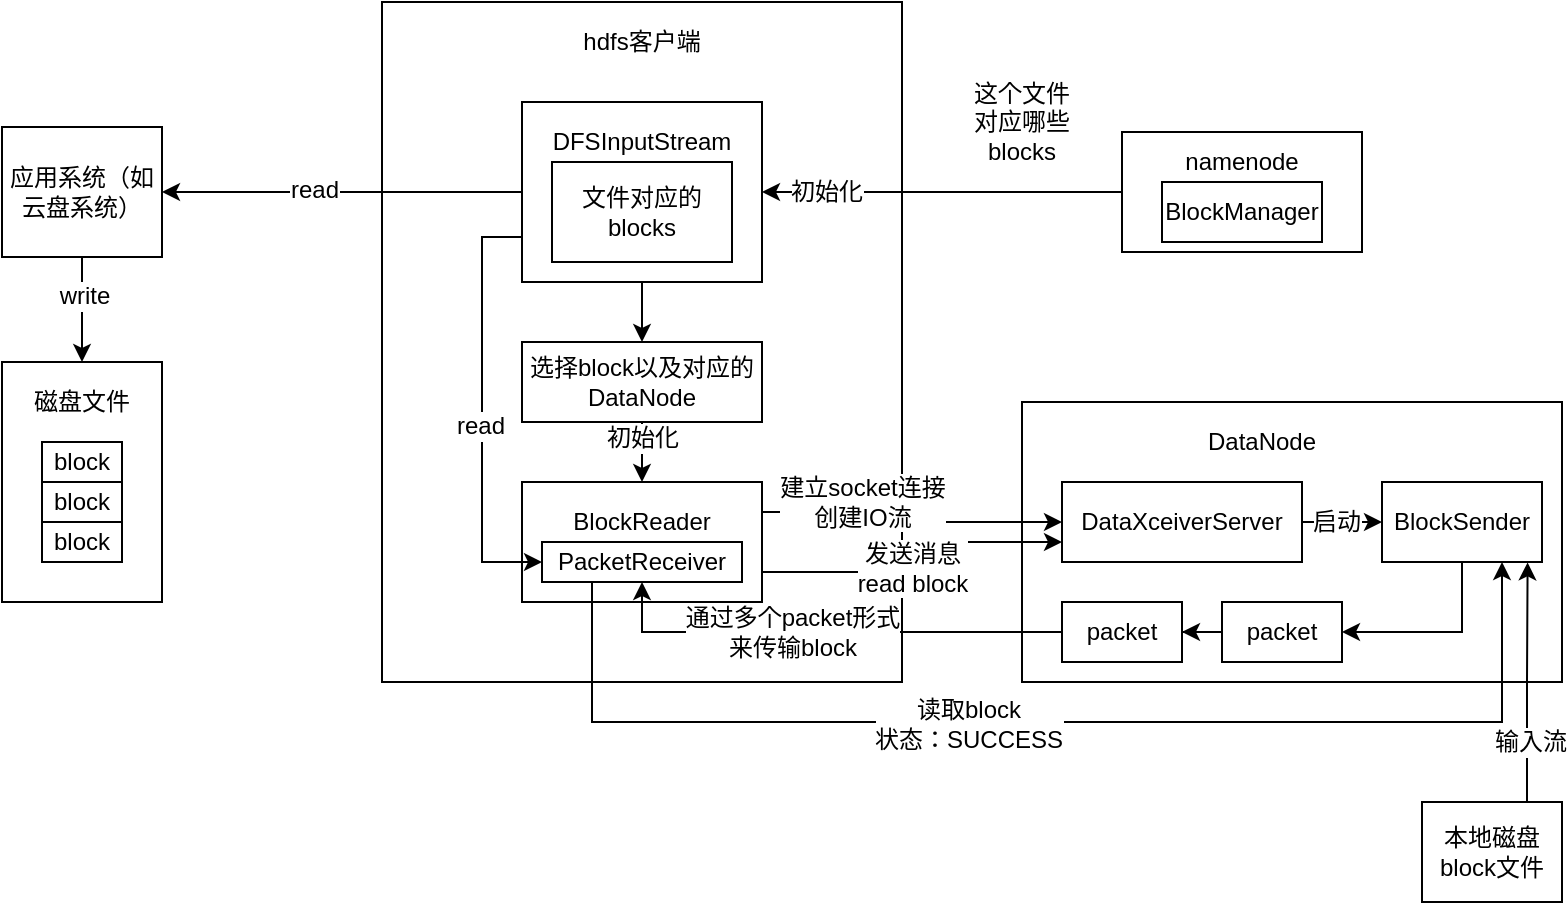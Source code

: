 <mxfile version="12.5.5" type="github">
  <diagram id="ZD6iDLEAlcpxwZYoUndJ" name="第 1 页">
    <mxGraphModel dx="1038" dy="548" grid="1" gridSize="10" guides="1" tooltips="1" connect="1" arrows="1" fold="1" page="1" pageScale="1" pageWidth="827" pageHeight="1169" math="0" shadow="0">
      <root>
        <mxCell id="0"/>
        <mxCell id="1" parent="0"/>
        <mxCell id="HsdTkdyJSHu2GWfG8qsn-1" value="" style="rounded=0;whiteSpace=wrap;html=1;" vertex="1" parent="1">
          <mxGeometry x="210" y="130" width="260" height="340" as="geometry"/>
        </mxCell>
        <mxCell id="HsdTkdyJSHu2GWfG8qsn-2" value="hdfs客户端" style="text;html=1;strokeColor=none;fillColor=none;align=center;verticalAlign=middle;whiteSpace=wrap;rounded=0;" vertex="1" parent="1">
          <mxGeometry x="300" y="140" width="80" height="20" as="geometry"/>
        </mxCell>
        <mxCell id="HsdTkdyJSHu2GWfG8qsn-11" style="edgeStyle=orthogonalEdgeStyle;rounded=0;orthogonalLoop=1;jettySize=auto;html=1;entryX=1;entryY=0.5;entryDx=0;entryDy=0;" edge="1" parent="1" source="HsdTkdyJSHu2GWfG8qsn-3" target="HsdTkdyJSHu2GWfG8qsn-8">
          <mxGeometry relative="1" as="geometry"/>
        </mxCell>
        <mxCell id="HsdTkdyJSHu2GWfG8qsn-12" value="read" style="text;html=1;align=center;verticalAlign=middle;resizable=0;points=[];labelBackgroundColor=#ffffff;" vertex="1" connectable="0" parent="HsdTkdyJSHu2GWfG8qsn-11">
          <mxGeometry x="0.158" y="-1" relative="1" as="geometry">
            <mxPoint as="offset"/>
          </mxGeometry>
        </mxCell>
        <mxCell id="HsdTkdyJSHu2GWfG8qsn-28" style="edgeStyle=orthogonalEdgeStyle;rounded=0;orthogonalLoop=1;jettySize=auto;html=1;entryX=0.5;entryY=0;entryDx=0;entryDy=0;" edge="1" parent="1" source="HsdTkdyJSHu2GWfG8qsn-3" target="HsdTkdyJSHu2GWfG8qsn-27">
          <mxGeometry relative="1" as="geometry"/>
        </mxCell>
        <mxCell id="HsdTkdyJSHu2GWfG8qsn-3" value="" style="rounded=0;whiteSpace=wrap;html=1;" vertex="1" parent="1">
          <mxGeometry x="280" y="180" width="120" height="90" as="geometry"/>
        </mxCell>
        <mxCell id="HsdTkdyJSHu2GWfG8qsn-4" value="DFSInputStream" style="text;html=1;strokeColor=none;fillColor=none;align=center;verticalAlign=middle;whiteSpace=wrap;rounded=0;" vertex="1" parent="1">
          <mxGeometry x="320" y="190" width="40" height="20" as="geometry"/>
        </mxCell>
        <mxCell id="HsdTkdyJSHu2GWfG8qsn-5" value="文件对应的blocks" style="rounded=0;whiteSpace=wrap;html=1;" vertex="1" parent="1">
          <mxGeometry x="295" y="210" width="90" height="50" as="geometry"/>
        </mxCell>
        <mxCell id="HsdTkdyJSHu2GWfG8qsn-19" style="edgeStyle=orthogonalEdgeStyle;rounded=0;orthogonalLoop=1;jettySize=auto;html=1;entryX=0.5;entryY=0;entryDx=0;entryDy=0;" edge="1" parent="1" source="HsdTkdyJSHu2GWfG8qsn-8" target="HsdTkdyJSHu2GWfG8qsn-13">
          <mxGeometry relative="1" as="geometry"/>
        </mxCell>
        <mxCell id="HsdTkdyJSHu2GWfG8qsn-20" value="write" style="text;html=1;align=center;verticalAlign=middle;resizable=0;points=[];labelBackgroundColor=#ffffff;" vertex="1" connectable="0" parent="HsdTkdyJSHu2GWfG8qsn-19">
          <mxGeometry x="-0.248" y="1" relative="1" as="geometry">
            <mxPoint as="offset"/>
          </mxGeometry>
        </mxCell>
        <mxCell id="HsdTkdyJSHu2GWfG8qsn-8" value="应用系统（如云盘系统）" style="rounded=0;whiteSpace=wrap;html=1;" vertex="1" parent="1">
          <mxGeometry x="20" y="192.5" width="80" height="65" as="geometry"/>
        </mxCell>
        <mxCell id="HsdTkdyJSHu2GWfG8qsn-13" value="" style="rounded=0;whiteSpace=wrap;html=1;" vertex="1" parent="1">
          <mxGeometry x="20" y="310" width="80" height="120" as="geometry"/>
        </mxCell>
        <mxCell id="HsdTkdyJSHu2GWfG8qsn-14" value="磁盘文件" style="text;html=1;strokeColor=none;fillColor=none;align=center;verticalAlign=middle;whiteSpace=wrap;rounded=0;" vertex="1" parent="1">
          <mxGeometry x="35" y="320" width="50" height="20" as="geometry"/>
        </mxCell>
        <mxCell id="HsdTkdyJSHu2GWfG8qsn-15" value="block" style="rounded=0;whiteSpace=wrap;html=1;" vertex="1" parent="1">
          <mxGeometry x="40" y="350" width="40" height="20" as="geometry"/>
        </mxCell>
        <mxCell id="HsdTkdyJSHu2GWfG8qsn-16" value="block" style="rounded=0;whiteSpace=wrap;html=1;" vertex="1" parent="1">
          <mxGeometry x="40" y="370" width="40" height="20" as="geometry"/>
        </mxCell>
        <mxCell id="HsdTkdyJSHu2GWfG8qsn-17" value="block" style="rounded=0;whiteSpace=wrap;html=1;" vertex="1" parent="1">
          <mxGeometry x="40" y="390" width="40" height="20" as="geometry"/>
        </mxCell>
        <mxCell id="HsdTkdyJSHu2GWfG8qsn-24" style="edgeStyle=orthogonalEdgeStyle;rounded=0;orthogonalLoop=1;jettySize=auto;html=1;entryX=1;entryY=0.5;entryDx=0;entryDy=0;" edge="1" parent="1" source="HsdTkdyJSHu2GWfG8qsn-21" target="HsdTkdyJSHu2GWfG8qsn-3">
          <mxGeometry relative="1" as="geometry"/>
        </mxCell>
        <mxCell id="HsdTkdyJSHu2GWfG8qsn-25" value="初始化" style="text;html=1;align=center;verticalAlign=middle;resizable=0;points=[];labelBackgroundColor=#ffffff;" vertex="1" connectable="0" parent="HsdTkdyJSHu2GWfG8qsn-24">
          <mxGeometry x="0.651" relative="1" as="geometry">
            <mxPoint as="offset"/>
          </mxGeometry>
        </mxCell>
        <mxCell id="HsdTkdyJSHu2GWfG8qsn-21" value="" style="rounded=0;whiteSpace=wrap;html=1;" vertex="1" parent="1">
          <mxGeometry x="580" y="195" width="120" height="60" as="geometry"/>
        </mxCell>
        <mxCell id="HsdTkdyJSHu2GWfG8qsn-22" value="namenode" style="text;html=1;strokeColor=none;fillColor=none;align=center;verticalAlign=middle;whiteSpace=wrap;rounded=0;" vertex="1" parent="1">
          <mxGeometry x="620" y="200" width="40" height="20" as="geometry"/>
        </mxCell>
        <mxCell id="HsdTkdyJSHu2GWfG8qsn-23" value="BlockManager" style="rounded=0;whiteSpace=wrap;html=1;" vertex="1" parent="1">
          <mxGeometry x="600" y="220" width="80" height="30" as="geometry"/>
        </mxCell>
        <mxCell id="HsdTkdyJSHu2GWfG8qsn-26" value="这个文件对应哪些blocks" style="text;html=1;strokeColor=none;fillColor=none;align=center;verticalAlign=middle;whiteSpace=wrap;rounded=0;" vertex="1" parent="1">
          <mxGeometry x="500" y="180" width="60" height="20" as="geometry"/>
        </mxCell>
        <mxCell id="HsdTkdyJSHu2GWfG8qsn-34" style="edgeStyle=orthogonalEdgeStyle;rounded=0;orthogonalLoop=1;jettySize=auto;html=1;entryX=0.5;entryY=0;entryDx=0;entryDy=0;" edge="1" parent="1" source="HsdTkdyJSHu2GWfG8qsn-27" target="HsdTkdyJSHu2GWfG8qsn-29">
          <mxGeometry relative="1" as="geometry"/>
        </mxCell>
        <mxCell id="HsdTkdyJSHu2GWfG8qsn-35" value="初始化" style="text;html=1;align=center;verticalAlign=middle;resizable=0;points=[];labelBackgroundColor=#ffffff;" vertex="1" connectable="0" parent="HsdTkdyJSHu2GWfG8qsn-34">
          <mxGeometry x="-0.702" relative="1" as="geometry">
            <mxPoint as="offset"/>
          </mxGeometry>
        </mxCell>
        <mxCell id="HsdTkdyJSHu2GWfG8qsn-27" value="选择block以及对应的DataNode" style="rounded=0;whiteSpace=wrap;html=1;" vertex="1" parent="1">
          <mxGeometry x="280" y="300" width="120" height="40" as="geometry"/>
        </mxCell>
        <mxCell id="HsdTkdyJSHu2GWfG8qsn-29" value="" style="rounded=0;whiteSpace=wrap;html=1;" vertex="1" parent="1">
          <mxGeometry x="280" y="370" width="120" height="60" as="geometry"/>
        </mxCell>
        <mxCell id="HsdTkdyJSHu2GWfG8qsn-30" value="BlockReader" style="text;html=1;strokeColor=none;fillColor=none;align=center;verticalAlign=middle;whiteSpace=wrap;rounded=0;" vertex="1" parent="1">
          <mxGeometry x="320" y="380" width="40" height="20" as="geometry"/>
        </mxCell>
        <mxCell id="HsdTkdyJSHu2GWfG8qsn-31" value="PacketReceiver" style="rounded=0;whiteSpace=wrap;html=1;" vertex="1" parent="1">
          <mxGeometry x="290" y="400" width="100" height="20" as="geometry"/>
        </mxCell>
        <mxCell id="HsdTkdyJSHu2GWfG8qsn-32" style="edgeStyle=orthogonalEdgeStyle;rounded=0;orthogonalLoop=1;jettySize=auto;html=1;exitX=0;exitY=0.75;exitDx=0;exitDy=0;entryX=0;entryY=0.5;entryDx=0;entryDy=0;" edge="1" parent="1" source="HsdTkdyJSHu2GWfG8qsn-3" target="HsdTkdyJSHu2GWfG8qsn-31">
          <mxGeometry relative="1" as="geometry"/>
        </mxCell>
        <mxCell id="HsdTkdyJSHu2GWfG8qsn-33" value="read" style="text;html=1;align=center;verticalAlign=middle;resizable=0;points=[];labelBackgroundColor=#ffffff;" vertex="1" connectable="0" parent="HsdTkdyJSHu2GWfG8qsn-32">
          <mxGeometry x="0.074" y="-1" relative="1" as="geometry">
            <mxPoint as="offset"/>
          </mxGeometry>
        </mxCell>
        <mxCell id="HsdTkdyJSHu2GWfG8qsn-36" value="" style="rounded=0;whiteSpace=wrap;html=1;" vertex="1" parent="1">
          <mxGeometry x="530" y="330" width="270" height="140" as="geometry"/>
        </mxCell>
        <mxCell id="HsdTkdyJSHu2GWfG8qsn-37" value="DataNode" style="text;html=1;strokeColor=none;fillColor=none;align=center;verticalAlign=middle;whiteSpace=wrap;rounded=0;" vertex="1" parent="1">
          <mxGeometry x="630" y="340" width="40" height="20" as="geometry"/>
        </mxCell>
        <mxCell id="HsdTkdyJSHu2GWfG8qsn-52" style="edgeStyle=orthogonalEdgeStyle;rounded=0;orthogonalLoop=1;jettySize=auto;html=1;exitX=1;exitY=0.5;exitDx=0;exitDy=0;" edge="1" parent="1" source="HsdTkdyJSHu2GWfG8qsn-40" target="HsdTkdyJSHu2GWfG8qsn-43">
          <mxGeometry relative="1" as="geometry"/>
        </mxCell>
        <mxCell id="HsdTkdyJSHu2GWfG8qsn-53" value="启动" style="text;html=1;align=center;verticalAlign=middle;resizable=0;points=[];labelBackgroundColor=#ffffff;" vertex="1" connectable="0" parent="HsdTkdyJSHu2GWfG8qsn-52">
          <mxGeometry x="-0.156" relative="1" as="geometry">
            <mxPoint as="offset"/>
          </mxGeometry>
        </mxCell>
        <mxCell id="HsdTkdyJSHu2GWfG8qsn-40" value="DataXceiverServer" style="rounded=0;whiteSpace=wrap;html=1;" vertex="1" parent="1">
          <mxGeometry x="550" y="370" width="120" height="40" as="geometry"/>
        </mxCell>
        <mxCell id="HsdTkdyJSHu2GWfG8qsn-57" style="edgeStyle=orthogonalEdgeStyle;rounded=0;orthogonalLoop=1;jettySize=auto;html=1;entryX=0.5;entryY=1;entryDx=0;entryDy=0;" edge="1" parent="1" source="HsdTkdyJSHu2GWfG8qsn-41" target="HsdTkdyJSHu2GWfG8qsn-31">
          <mxGeometry relative="1" as="geometry"/>
        </mxCell>
        <mxCell id="HsdTkdyJSHu2GWfG8qsn-58" value="通过多个packet形式&lt;br&gt;来传输block" style="text;html=1;align=center;verticalAlign=middle;resizable=0;points=[];labelBackgroundColor=#ffffff;" vertex="1" connectable="0" parent="HsdTkdyJSHu2GWfG8qsn-57">
          <mxGeometry x="0.149" relative="1" as="geometry">
            <mxPoint as="offset"/>
          </mxGeometry>
        </mxCell>
        <mxCell id="HsdTkdyJSHu2GWfG8qsn-41" value="packet" style="rounded=0;whiteSpace=wrap;html=1;" vertex="1" parent="1">
          <mxGeometry x="550" y="430" width="60" height="30" as="geometry"/>
        </mxCell>
        <mxCell id="HsdTkdyJSHu2GWfG8qsn-56" style="edgeStyle=orthogonalEdgeStyle;rounded=0;orthogonalLoop=1;jettySize=auto;html=1;entryX=1;entryY=0.5;entryDx=0;entryDy=0;" edge="1" parent="1" source="HsdTkdyJSHu2GWfG8qsn-42" target="HsdTkdyJSHu2GWfG8qsn-41">
          <mxGeometry relative="1" as="geometry"/>
        </mxCell>
        <mxCell id="HsdTkdyJSHu2GWfG8qsn-42" value="packet" style="rounded=0;whiteSpace=wrap;html=1;" vertex="1" parent="1">
          <mxGeometry x="630" y="430" width="60" height="30" as="geometry"/>
        </mxCell>
        <mxCell id="HsdTkdyJSHu2GWfG8qsn-55" style="edgeStyle=orthogonalEdgeStyle;rounded=0;orthogonalLoop=1;jettySize=auto;html=1;entryX=1;entryY=0.5;entryDx=0;entryDy=0;exitX=0.5;exitY=1;exitDx=0;exitDy=0;" edge="1" parent="1" source="HsdTkdyJSHu2GWfG8qsn-43" target="HsdTkdyJSHu2GWfG8qsn-42">
          <mxGeometry relative="1" as="geometry"/>
        </mxCell>
        <mxCell id="HsdTkdyJSHu2GWfG8qsn-43" value="BlockSender" style="rounded=0;whiteSpace=wrap;html=1;" vertex="1" parent="1">
          <mxGeometry x="710" y="370" width="80" height="40" as="geometry"/>
        </mxCell>
        <mxCell id="HsdTkdyJSHu2GWfG8qsn-46" style="edgeStyle=orthogonalEdgeStyle;rounded=0;orthogonalLoop=1;jettySize=auto;html=1;exitX=1;exitY=0.25;exitDx=0;exitDy=0;" edge="1" parent="1" source="HsdTkdyJSHu2GWfG8qsn-29" target="HsdTkdyJSHu2GWfG8qsn-40">
          <mxGeometry relative="1" as="geometry"/>
        </mxCell>
        <mxCell id="HsdTkdyJSHu2GWfG8qsn-47" value="建立socket连接&lt;br&gt;创建IO流" style="text;html=1;align=center;verticalAlign=middle;resizable=0;points=[];labelBackgroundColor=#ffffff;" vertex="1" connectable="0" parent="HsdTkdyJSHu2GWfG8qsn-46">
          <mxGeometry x="-0.197" y="-1" relative="1" as="geometry">
            <mxPoint x="-12.33" y="-6" as="offset"/>
          </mxGeometry>
        </mxCell>
        <mxCell id="HsdTkdyJSHu2GWfG8qsn-50" style="edgeStyle=orthogonalEdgeStyle;rounded=0;orthogonalLoop=1;jettySize=auto;html=1;exitX=1;exitY=0.75;exitDx=0;exitDy=0;entryX=0;entryY=0.75;entryDx=0;entryDy=0;" edge="1" parent="1" source="HsdTkdyJSHu2GWfG8qsn-29" target="HsdTkdyJSHu2GWfG8qsn-40">
          <mxGeometry relative="1" as="geometry">
            <Array as="points">
              <mxPoint x="475" y="415"/>
              <mxPoint x="475" y="400"/>
            </Array>
          </mxGeometry>
        </mxCell>
        <mxCell id="HsdTkdyJSHu2GWfG8qsn-51" value="发送消息&lt;br&gt;read block" style="text;html=1;align=center;verticalAlign=middle;resizable=0;points=[];labelBackgroundColor=#ffffff;" vertex="1" connectable="0" parent="HsdTkdyJSHu2GWfG8qsn-50">
          <mxGeometry x="-0.095" y="2" relative="1" as="geometry">
            <mxPoint as="offset"/>
          </mxGeometry>
        </mxCell>
        <mxCell id="HsdTkdyJSHu2GWfG8qsn-59" style="edgeStyle=orthogonalEdgeStyle;rounded=0;orthogonalLoop=1;jettySize=auto;html=1;exitX=0.25;exitY=1;exitDx=0;exitDy=0;entryX=0.75;entryY=1;entryDx=0;entryDy=0;" edge="1" parent="1" source="HsdTkdyJSHu2GWfG8qsn-31" target="HsdTkdyJSHu2GWfG8qsn-43">
          <mxGeometry relative="1" as="geometry">
            <Array as="points">
              <mxPoint x="315" y="490"/>
              <mxPoint x="770" y="490"/>
            </Array>
          </mxGeometry>
        </mxCell>
        <mxCell id="HsdTkdyJSHu2GWfG8qsn-60" value="读取block&lt;br&gt;状态：SUCCESS" style="text;html=1;align=center;verticalAlign=middle;resizable=0;points=[];labelBackgroundColor=#ffffff;" vertex="1" connectable="0" parent="HsdTkdyJSHu2GWfG8qsn-59">
          <mxGeometry x="-0.148" y="-1" relative="1" as="geometry">
            <mxPoint as="offset"/>
          </mxGeometry>
        </mxCell>
        <mxCell id="HsdTkdyJSHu2GWfG8qsn-63" style="edgeStyle=orthogonalEdgeStyle;rounded=0;orthogonalLoop=1;jettySize=auto;html=1;exitX=0.75;exitY=0;exitDx=0;exitDy=0;entryX=0.91;entryY=1.005;entryDx=0;entryDy=0;entryPerimeter=0;" edge="1" parent="1" source="HsdTkdyJSHu2GWfG8qsn-61" target="HsdTkdyJSHu2GWfG8qsn-43">
          <mxGeometry relative="1" as="geometry"/>
        </mxCell>
        <mxCell id="HsdTkdyJSHu2GWfG8qsn-64" value="输入流" style="text;html=1;align=center;verticalAlign=middle;resizable=0;points=[];labelBackgroundColor=#ffffff;" vertex="1" connectable="0" parent="HsdTkdyJSHu2GWfG8qsn-63">
          <mxGeometry x="-0.232" y="-1" relative="1" as="geometry">
            <mxPoint y="15.99" as="offset"/>
          </mxGeometry>
        </mxCell>
        <mxCell id="HsdTkdyJSHu2GWfG8qsn-61" value="本地磁盘block文件" style="rounded=0;whiteSpace=wrap;html=1;" vertex="1" parent="1">
          <mxGeometry x="730" y="530" width="70" height="50" as="geometry"/>
        </mxCell>
      </root>
    </mxGraphModel>
  </diagram>
</mxfile>
